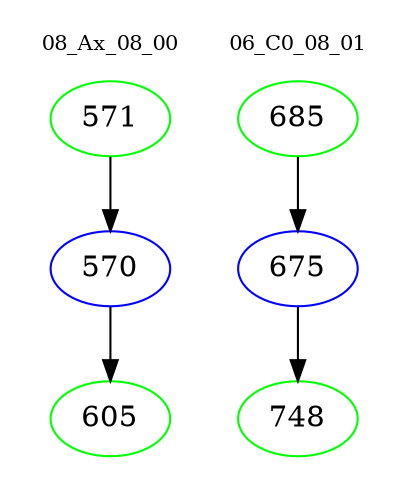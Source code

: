 digraph{
subgraph cluster_0 {
color = white
label = "08_Ax_08_00";
fontsize=10;
T0_571 [label="571", color="green"]
T0_571 -> T0_570 [color="black"]
T0_570 [label="570", color="blue"]
T0_570 -> T0_605 [color="black"]
T0_605 [label="605", color="green"]
}
subgraph cluster_1 {
color = white
label = "06_C0_08_01";
fontsize=10;
T1_685 [label="685", color="green"]
T1_685 -> T1_675 [color="black"]
T1_675 [label="675", color="blue"]
T1_675 -> T1_748 [color="black"]
T1_748 [label="748", color="green"]
}
}
